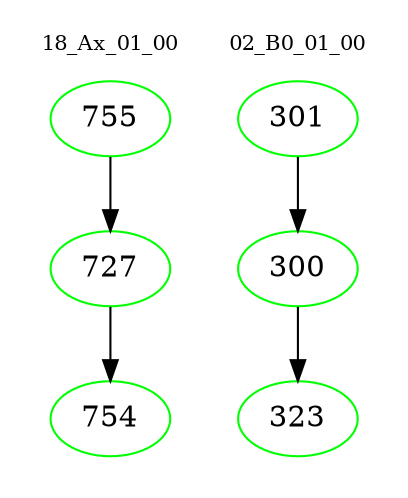 digraph{
subgraph cluster_0 {
color = white
label = "18_Ax_01_00";
fontsize=10;
T0_755 [label="755", color="green"]
T0_755 -> T0_727 [color="black"]
T0_727 [label="727", color="green"]
T0_727 -> T0_754 [color="black"]
T0_754 [label="754", color="green"]
}
subgraph cluster_1 {
color = white
label = "02_B0_01_00";
fontsize=10;
T1_301 [label="301", color="green"]
T1_301 -> T1_300 [color="black"]
T1_300 [label="300", color="green"]
T1_300 -> T1_323 [color="black"]
T1_323 [label="323", color="green"]
}
}
